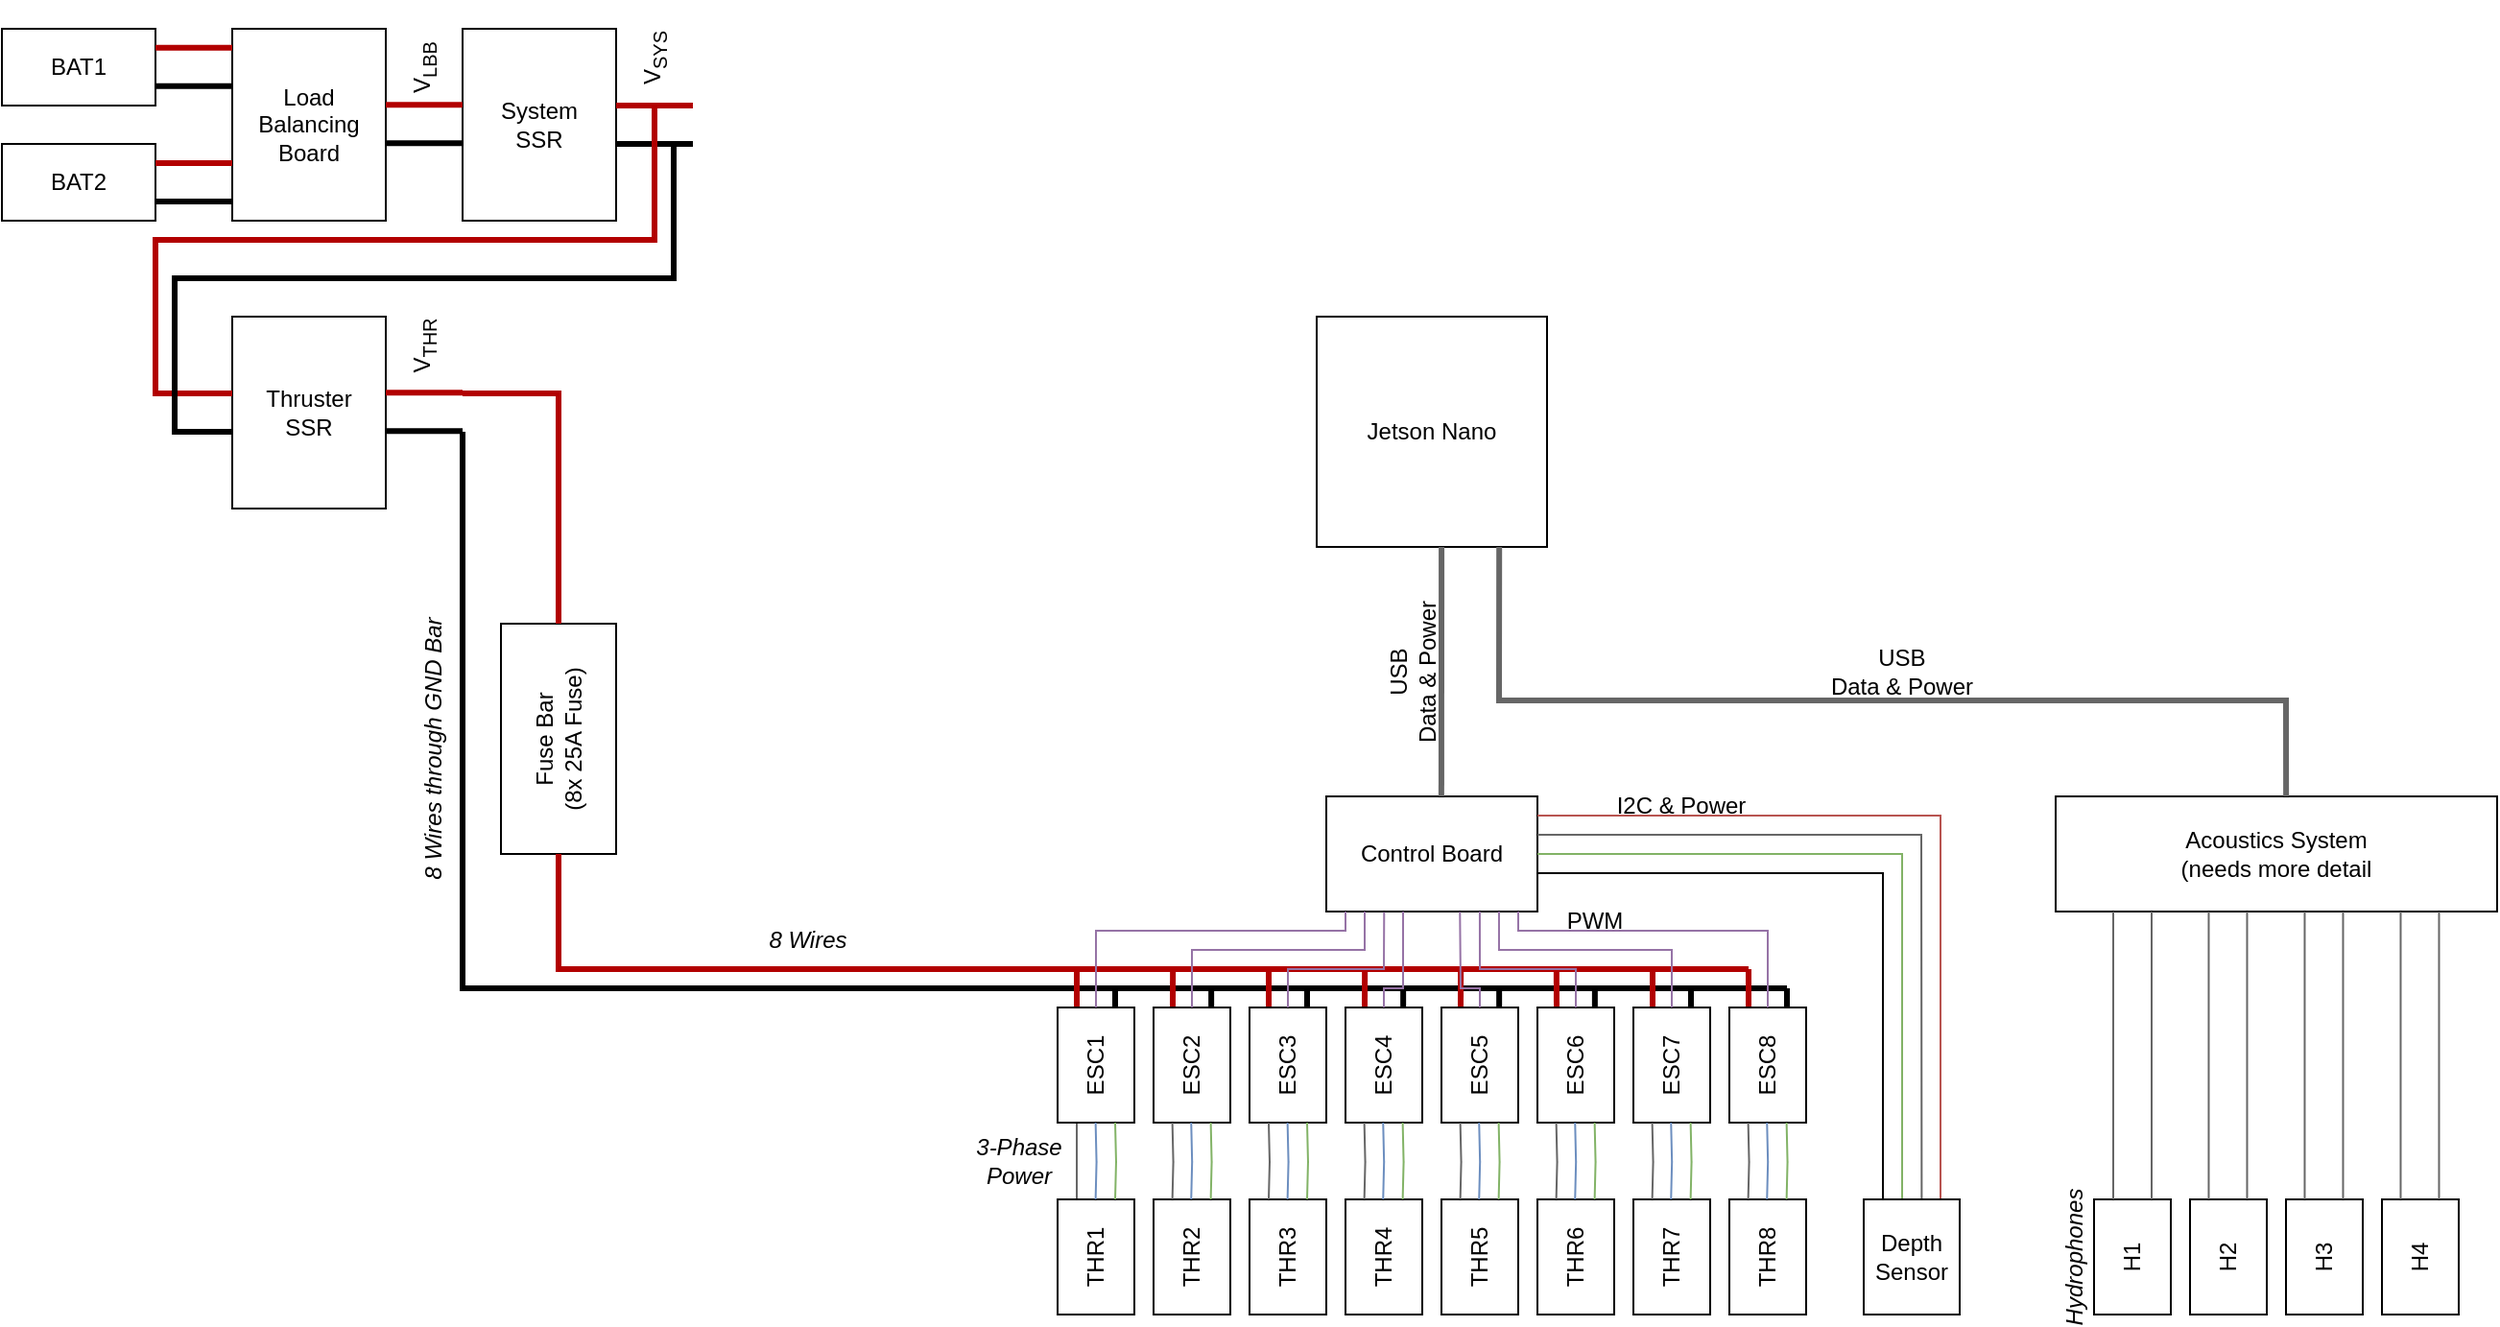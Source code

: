 <mxfile version="20.8.16" type="device"><diagram name="Page-1" id="wSYzsVdaOoFKuyUh3hAZ"><mxGraphModel dx="2085" dy="747" grid="1" gridSize="10" guides="1" tooltips="1" connect="0" arrows="0" fold="1" page="1" pageScale="1" pageWidth="850" pageHeight="1100" math="0" shadow="0"><root><mxCell id="0"/><mxCell id="1" parent="0"/><mxCell id="I6thCx973Pig9HE9OOFz-149" value="System&lt;br&gt;SSR" style="whiteSpace=wrap;html=1;strokeColor=default;strokeWidth=1;" vertex="1" parent="1"><mxGeometry x="90" y="410" width="80" height="100" as="geometry"/></mxCell><mxCell id="I6thCx973Pig9HE9OOFz-87" value="" style="group" vertex="1" connectable="0" parent="1"><mxGeometry x="390" y="910" width="390" height="10" as="geometry"/></mxCell><mxCell id="I6thCx973Pig9HE9OOFz-75" value="" style="endArrow=none;html=1;rounded=0;strokeWidth=3;" edge="1" parent="I6thCx973Pig9HE9OOFz-87"><mxGeometry width="50" height="50" relative="1" as="geometry"><mxPoint as="sourcePoint"/><mxPoint x="390" as="targetPoint"/></mxGeometry></mxCell><mxCell id="I6thCx973Pig9HE9OOFz-76" value="" style="endArrow=none;html=1;rounded=0;exitX=0.75;exitY=0;exitDx=0;exitDy=0;strokeWidth=3;" edge="1" parent="I6thCx973Pig9HE9OOFz-87" source="I6thCx973Pig9HE9OOFz-19"><mxGeometry width="50" height="50" relative="1" as="geometry"><mxPoint x="340" y="50" as="sourcePoint"/><mxPoint x="390" as="targetPoint"/></mxGeometry></mxCell><mxCell id="I6thCx973Pig9HE9OOFz-78" value="" style="endArrow=none;html=1;rounded=0;exitX=0.75;exitY=0;exitDx=0;exitDy=0;strokeWidth=3;" edge="1" parent="I6thCx973Pig9HE9OOFz-87"><mxGeometry width="50" height="50" relative="1" as="geometry"><mxPoint x="340" y="10" as="sourcePoint"/><mxPoint x="340" as="targetPoint"/></mxGeometry></mxCell><mxCell id="I6thCx973Pig9HE9OOFz-79" value="" style="endArrow=none;html=1;rounded=0;exitX=0.75;exitY=0;exitDx=0;exitDy=0;strokeWidth=3;" edge="1" parent="I6thCx973Pig9HE9OOFz-87"><mxGeometry width="50" height="50" relative="1" as="geometry"><mxPoint x="289.93" y="10" as="sourcePoint"/><mxPoint x="289.93" as="targetPoint"/></mxGeometry></mxCell><mxCell id="I6thCx973Pig9HE9OOFz-80" value="" style="endArrow=none;html=1;rounded=0;exitX=0.75;exitY=0;exitDx=0;exitDy=0;strokeWidth=3;" edge="1" parent="I6thCx973Pig9HE9OOFz-87"><mxGeometry width="50" height="50" relative="1" as="geometry"><mxPoint x="240.07" y="10" as="sourcePoint"/><mxPoint x="240.07" as="targetPoint"/></mxGeometry></mxCell><mxCell id="I6thCx973Pig9HE9OOFz-81" value="" style="endArrow=none;html=1;rounded=0;exitX=0.75;exitY=0;exitDx=0;exitDy=0;strokeWidth=3;" edge="1" parent="I6thCx973Pig9HE9OOFz-87"><mxGeometry width="50" height="50" relative="1" as="geometry"><mxPoint x="190.07" y="10" as="sourcePoint"/><mxPoint x="190.07" as="targetPoint"/></mxGeometry></mxCell><mxCell id="I6thCx973Pig9HE9OOFz-82" value="" style="endArrow=none;html=1;rounded=0;exitX=0.75;exitY=0;exitDx=0;exitDy=0;strokeWidth=3;" edge="1" parent="I6thCx973Pig9HE9OOFz-87"><mxGeometry width="50" height="50" relative="1" as="geometry"><mxPoint x="140" y="10" as="sourcePoint"/><mxPoint x="140" as="targetPoint"/></mxGeometry></mxCell><mxCell id="I6thCx973Pig9HE9OOFz-83" value="" style="endArrow=none;html=1;rounded=0;exitX=0.75;exitY=0;exitDx=0;exitDy=0;strokeWidth=3;" edge="1" parent="I6thCx973Pig9HE9OOFz-87"><mxGeometry width="50" height="50" relative="1" as="geometry"><mxPoint x="90.07" y="10" as="sourcePoint"/><mxPoint x="90.07" as="targetPoint"/></mxGeometry></mxCell><mxCell id="I6thCx973Pig9HE9OOFz-84" value="" style="endArrow=none;html=1;rounded=0;exitX=0.75;exitY=0;exitDx=0;exitDy=0;strokeWidth=3;" edge="1" parent="I6thCx973Pig9HE9OOFz-87"><mxGeometry width="50" height="50" relative="1" as="geometry"><mxPoint x="40.0" y="10" as="sourcePoint"/><mxPoint x="40.0" as="targetPoint"/></mxGeometry></mxCell><mxCell id="I6thCx973Pig9HE9OOFz-115" value="" style="group" vertex="1" connectable="0" parent="1"><mxGeometry x="390" y="900" width="370" height="20" as="geometry"/></mxCell><mxCell id="I6thCx973Pig9HE9OOFz-99" value="" style="endArrow=none;html=1;rounded=0;strokeWidth=3;fillColor=#e51400;strokeColor=#B20000;" edge="1" parent="I6thCx973Pig9HE9OOFz-115"><mxGeometry width="50" height="50" relative="1" as="geometry"><mxPoint as="sourcePoint"/><mxPoint x="370" as="targetPoint"/></mxGeometry></mxCell><mxCell id="I6thCx973Pig9HE9OOFz-101" value="" style="endArrow=none;html=1;rounded=0;strokeWidth=3;fillColor=#e51400;strokeColor=#B20000;" edge="1" parent="I6thCx973Pig9HE9OOFz-115"><mxGeometry width="50" height="50" relative="1" as="geometry"><mxPoint x="320" y="20" as="sourcePoint"/><mxPoint x="320" as="targetPoint"/></mxGeometry></mxCell><mxCell id="I6thCx973Pig9HE9OOFz-102" value="" style="endArrow=none;html=1;rounded=0;strokeWidth=3;fillColor=#e51400;strokeColor=#B20000;" edge="1" parent="I6thCx973Pig9HE9OOFz-115"><mxGeometry width="50" height="50" relative="1" as="geometry"><mxPoint x="270" y="20" as="sourcePoint"/><mxPoint x="269.93" as="targetPoint"/></mxGeometry></mxCell><mxCell id="I6thCx973Pig9HE9OOFz-104" value="" style="endArrow=none;html=1;rounded=0;strokeWidth=3;fillColor=#e51400;strokeColor=#B20000;" edge="1" parent="I6thCx973Pig9HE9OOFz-115"><mxGeometry width="50" height="50" relative="1" as="geometry"><mxPoint x="170" y="20" as="sourcePoint"/><mxPoint x="170.07" as="targetPoint"/></mxGeometry></mxCell><mxCell id="I6thCx973Pig9HE9OOFz-105" value="" style="endArrow=none;html=1;rounded=0;strokeWidth=3;fillColor=#e51400;strokeColor=#B20000;" edge="1" parent="I6thCx973Pig9HE9OOFz-115"><mxGeometry width="50" height="50" relative="1" as="geometry"><mxPoint x="120" y="20" as="sourcePoint"/><mxPoint x="120" as="targetPoint"/></mxGeometry></mxCell><mxCell id="I6thCx973Pig9HE9OOFz-106" value="" style="endArrow=none;html=1;rounded=0;strokeWidth=3;fillColor=#e51400;strokeColor=#B20000;" edge="1" parent="I6thCx973Pig9HE9OOFz-115"><mxGeometry width="50" height="50" relative="1" as="geometry"><mxPoint x="70" y="20" as="sourcePoint"/><mxPoint x="70.07" as="targetPoint"/></mxGeometry></mxCell><mxCell id="I6thCx973Pig9HE9OOFz-107" value="" style="endArrow=none;html=1;rounded=0;strokeWidth=3;fillColor=#e51400;strokeColor=#B20000;" edge="1" parent="I6thCx973Pig9HE9OOFz-115"><mxGeometry width="50" height="50" relative="1" as="geometry"><mxPoint x="20" y="20" as="sourcePoint"/><mxPoint x="20.0" as="targetPoint"/></mxGeometry></mxCell><mxCell id="I6thCx973Pig9HE9OOFz-113" value="" style="endArrow=none;html=1;rounded=0;strokeWidth=3;exitX=0.25;exitY=0;exitDx=0;exitDy=0;fillColor=#e51400;strokeColor=#B20000;" edge="1" parent="I6thCx973Pig9HE9OOFz-115" source="I6thCx973Pig9HE9OOFz-19"><mxGeometry width="50" height="50" relative="1" as="geometry"><mxPoint x="270" y="50" as="sourcePoint"/><mxPoint x="370" as="targetPoint"/></mxGeometry></mxCell><mxCell id="I6thCx973Pig9HE9OOFz-114" value="" style="endArrow=none;html=1;rounded=0;strokeWidth=3;fillColor=#e51400;strokeColor=#B20000;" edge="1" parent="I6thCx973Pig9HE9OOFz-115"><mxGeometry width="50" height="50" relative="1" as="geometry"><mxPoint x="220" y="20" as="sourcePoint"/><mxPoint x="220.07" as="targetPoint"/></mxGeometry></mxCell><mxCell id="I6thCx973Pig9HE9OOFz-1" value="Jetson Nano" style="rounded=0;whiteSpace=wrap;html=1;" vertex="1" parent="1"><mxGeometry x="535" y="560" width="120" height="120" as="geometry"/></mxCell><mxCell id="I6thCx973Pig9HE9OOFz-3" value="Control Board" style="rounded=0;whiteSpace=wrap;html=1;" vertex="1" parent="1"><mxGeometry x="540" y="810" width="110" height="60" as="geometry"/></mxCell><mxCell id="I6thCx973Pig9HE9OOFz-29" style="edgeStyle=orthogonalEdgeStyle;rounded=0;orthogonalLoop=1;jettySize=auto;html=1;exitX=0.25;exitY=1;exitDx=0;exitDy=0;entryX=0.25;entryY=0;entryDx=0;entryDy=0;endArrow=none;endFill=0;fillColor=#f5f5f5;strokeColor=#666666;" edge="1" parent="1" source="I6thCx973Pig9HE9OOFz-4" target="I6thCx973Pig9HE9OOFz-20"><mxGeometry relative="1" as="geometry"/></mxCell><mxCell id="I6thCx973Pig9HE9OOFz-4" value="ESC1" style="rounded=0;whiteSpace=wrap;html=1;horizontal=0;" vertex="1" parent="1"><mxGeometry x="400" y="920" width="40" height="60" as="geometry"/></mxCell><mxCell id="I6thCx973Pig9HE9OOFz-13" value="ESC2" style="rounded=0;whiteSpace=wrap;html=1;horizontal=0;" vertex="1" parent="1"><mxGeometry x="450" y="920" width="40" height="60" as="geometry"/></mxCell><mxCell id="I6thCx973Pig9HE9OOFz-14" value="ESC3" style="rounded=0;whiteSpace=wrap;html=1;horizontal=0;" vertex="1" parent="1"><mxGeometry x="500" y="920" width="40" height="60" as="geometry"/></mxCell><mxCell id="I6thCx973Pig9HE9OOFz-15" value="ESC4" style="rounded=0;whiteSpace=wrap;html=1;horizontal=0;" vertex="1" parent="1"><mxGeometry x="550" y="920" width="40" height="60" as="geometry"/></mxCell><mxCell id="I6thCx973Pig9HE9OOFz-16" value="ESC5" style="rounded=0;whiteSpace=wrap;html=1;horizontal=0;" vertex="1" parent="1"><mxGeometry x="600" y="920" width="40" height="60" as="geometry"/></mxCell><mxCell id="I6thCx973Pig9HE9OOFz-17" value="ESC6" style="rounded=0;whiteSpace=wrap;html=1;horizontal=0;" vertex="1" parent="1"><mxGeometry x="650" y="920" width="40" height="60" as="geometry"/></mxCell><mxCell id="I6thCx973Pig9HE9OOFz-18" value="ESC7" style="rounded=0;whiteSpace=wrap;html=1;horizontal=0;" vertex="1" parent="1"><mxGeometry x="700" y="920" width="40" height="60" as="geometry"/></mxCell><mxCell id="I6thCx973Pig9HE9OOFz-19" value="ESC8" style="rounded=0;whiteSpace=wrap;html=1;horizontal=0;" vertex="1" parent="1"><mxGeometry x="750" y="920" width="40" height="60" as="geometry"/></mxCell><mxCell id="I6thCx973Pig9HE9OOFz-20" value="THR1" style="rounded=0;whiteSpace=wrap;html=1;horizontal=0;" vertex="1" parent="1"><mxGeometry x="400" y="1020" width="40" height="60" as="geometry"/></mxCell><mxCell id="I6thCx973Pig9HE9OOFz-21" value="THR2" style="rounded=0;whiteSpace=wrap;html=1;horizontal=0;" vertex="1" parent="1"><mxGeometry x="450" y="1020" width="40" height="60" as="geometry"/></mxCell><mxCell id="I6thCx973Pig9HE9OOFz-22" value="THR3" style="rounded=0;whiteSpace=wrap;html=1;horizontal=0;" vertex="1" parent="1"><mxGeometry x="500" y="1020" width="40" height="60" as="geometry"/></mxCell><mxCell id="I6thCx973Pig9HE9OOFz-23" value="THR4" style="rounded=0;whiteSpace=wrap;html=1;horizontal=0;" vertex="1" parent="1"><mxGeometry x="550" y="1020" width="40" height="60" as="geometry"/></mxCell><mxCell id="I6thCx973Pig9HE9OOFz-24" value="THR5" style="rounded=0;whiteSpace=wrap;html=1;horizontal=0;" vertex="1" parent="1"><mxGeometry x="600" y="1020" width="40" height="60" as="geometry"/></mxCell><mxCell id="I6thCx973Pig9HE9OOFz-25" value="THR6" style="rounded=0;whiteSpace=wrap;html=1;horizontal=0;" vertex="1" parent="1"><mxGeometry x="650" y="1020" width="40" height="60" as="geometry"/></mxCell><mxCell id="I6thCx973Pig9HE9OOFz-26" value="THR7" style="rounded=0;whiteSpace=wrap;html=1;horizontal=0;" vertex="1" parent="1"><mxGeometry x="700" y="1020" width="40" height="60" as="geometry"/></mxCell><mxCell id="I6thCx973Pig9HE9OOFz-27" value="THR8" style="rounded=0;whiteSpace=wrap;html=1;horizontal=0;" vertex="1" parent="1"><mxGeometry x="750" y="1020" width="40" height="60" as="geometry"/></mxCell><mxCell id="I6thCx973Pig9HE9OOFz-30" style="edgeStyle=orthogonalEdgeStyle;rounded=0;orthogonalLoop=1;jettySize=auto;html=1;exitX=0.25;exitY=1;exitDx=0;exitDy=0;entryX=0.25;entryY=0;entryDx=0;entryDy=0;endArrow=none;endFill=0;fillColor=#dae8fc;strokeColor=#6c8ebf;" edge="1" parent="1"><mxGeometry relative="1" as="geometry"><mxPoint x="419.81" y="980" as="sourcePoint"/><mxPoint x="419.81" y="1020" as="targetPoint"/></mxGeometry></mxCell><mxCell id="I6thCx973Pig9HE9OOFz-31" style="edgeStyle=orthogonalEdgeStyle;rounded=0;orthogonalLoop=1;jettySize=auto;html=1;exitX=0.25;exitY=1;exitDx=0;exitDy=0;entryX=0.25;entryY=0;entryDx=0;entryDy=0;endArrow=none;endFill=0;fillColor=#d5e8d4;strokeColor=#82b366;" edge="1" parent="1"><mxGeometry relative="1" as="geometry"><mxPoint x="430" y="980" as="sourcePoint"/><mxPoint x="430" y="1020" as="targetPoint"/></mxGeometry></mxCell><mxCell id="I6thCx973Pig9HE9OOFz-32" style="edgeStyle=orthogonalEdgeStyle;rounded=0;orthogonalLoop=1;jettySize=auto;html=1;exitX=0.25;exitY=1;exitDx=0;exitDy=0;entryX=0.25;entryY=0;entryDx=0;entryDy=0;endArrow=none;endFill=0;fillColor=#f5f5f5;strokeColor=#666666;" edge="1" parent="1"><mxGeometry relative="1" as="geometry"><mxPoint x="459.81" y="980" as="sourcePoint"/><mxPoint x="459.81" y="1020" as="targetPoint"/></mxGeometry></mxCell><mxCell id="I6thCx973Pig9HE9OOFz-33" style="edgeStyle=orthogonalEdgeStyle;rounded=0;orthogonalLoop=1;jettySize=auto;html=1;exitX=0.25;exitY=1;exitDx=0;exitDy=0;entryX=0.25;entryY=0;entryDx=0;entryDy=0;endArrow=none;endFill=0;fillColor=#dae8fc;strokeColor=#6c8ebf;" edge="1" parent="1"><mxGeometry relative="1" as="geometry"><mxPoint x="469.62" y="980" as="sourcePoint"/><mxPoint x="469.62" y="1020" as="targetPoint"/></mxGeometry></mxCell><mxCell id="I6thCx973Pig9HE9OOFz-34" style="edgeStyle=orthogonalEdgeStyle;rounded=0;orthogonalLoop=1;jettySize=auto;html=1;exitX=0.25;exitY=1;exitDx=0;exitDy=0;entryX=0.25;entryY=0;entryDx=0;entryDy=0;endArrow=none;endFill=0;fillColor=#d5e8d4;strokeColor=#82b366;" edge="1" parent="1"><mxGeometry relative="1" as="geometry"><mxPoint x="479.81" y="980" as="sourcePoint"/><mxPoint x="479.81" y="1020" as="targetPoint"/></mxGeometry></mxCell><mxCell id="I6thCx973Pig9HE9OOFz-35" style="edgeStyle=orthogonalEdgeStyle;rounded=0;orthogonalLoop=1;jettySize=auto;html=1;exitX=0.25;exitY=1;exitDx=0;exitDy=0;entryX=0.25;entryY=0;entryDx=0;entryDy=0;endArrow=none;endFill=0;fillColor=#f5f5f5;strokeColor=#666666;" edge="1" parent="1"><mxGeometry relative="1" as="geometry"><mxPoint x="510" y="980" as="sourcePoint"/><mxPoint x="510" y="1020" as="targetPoint"/></mxGeometry></mxCell><mxCell id="I6thCx973Pig9HE9OOFz-36" style="edgeStyle=orthogonalEdgeStyle;rounded=0;orthogonalLoop=1;jettySize=auto;html=1;exitX=0.25;exitY=1;exitDx=0;exitDy=0;entryX=0.25;entryY=0;entryDx=0;entryDy=0;endArrow=none;endFill=0;fillColor=#dae8fc;strokeColor=#6c8ebf;" edge="1" parent="1"><mxGeometry relative="1" as="geometry"><mxPoint x="519.81" y="980" as="sourcePoint"/><mxPoint x="519.81" y="1020" as="targetPoint"/></mxGeometry></mxCell><mxCell id="I6thCx973Pig9HE9OOFz-37" style="edgeStyle=orthogonalEdgeStyle;rounded=0;orthogonalLoop=1;jettySize=auto;html=1;exitX=0.25;exitY=1;exitDx=0;exitDy=0;entryX=0.25;entryY=0;entryDx=0;entryDy=0;endArrow=none;endFill=0;fillColor=#d5e8d4;strokeColor=#82b366;" edge="1" parent="1"><mxGeometry relative="1" as="geometry"><mxPoint x="530" y="980" as="sourcePoint"/><mxPoint x="530" y="1020" as="targetPoint"/></mxGeometry></mxCell><mxCell id="I6thCx973Pig9HE9OOFz-38" style="edgeStyle=orthogonalEdgeStyle;rounded=0;orthogonalLoop=1;jettySize=auto;html=1;exitX=0.25;exitY=1;exitDx=0;exitDy=0;entryX=0.25;entryY=0;entryDx=0;entryDy=0;endArrow=none;endFill=0;fillColor=#f5f5f5;strokeColor=#666666;" edge="1" parent="1"><mxGeometry relative="1" as="geometry"><mxPoint x="559.81" y="980" as="sourcePoint"/><mxPoint x="559.81" y="1020" as="targetPoint"/></mxGeometry></mxCell><mxCell id="I6thCx973Pig9HE9OOFz-39" style="edgeStyle=orthogonalEdgeStyle;rounded=0;orthogonalLoop=1;jettySize=auto;html=1;exitX=0.25;exitY=1;exitDx=0;exitDy=0;entryX=0.25;entryY=0;entryDx=0;entryDy=0;endArrow=none;endFill=0;fillColor=#dae8fc;strokeColor=#6c8ebf;" edge="1" parent="1"><mxGeometry relative="1" as="geometry"><mxPoint x="569.62" y="980" as="sourcePoint"/><mxPoint x="569.62" y="1020" as="targetPoint"/></mxGeometry></mxCell><mxCell id="I6thCx973Pig9HE9OOFz-40" style="edgeStyle=orthogonalEdgeStyle;rounded=0;orthogonalLoop=1;jettySize=auto;html=1;exitX=0.25;exitY=1;exitDx=0;exitDy=0;entryX=0.25;entryY=0;entryDx=0;entryDy=0;endArrow=none;endFill=0;fillColor=#d5e8d4;strokeColor=#82b366;" edge="1" parent="1"><mxGeometry relative="1" as="geometry"><mxPoint x="579.81" y="980" as="sourcePoint"/><mxPoint x="579.81" y="1020" as="targetPoint"/></mxGeometry></mxCell><mxCell id="I6thCx973Pig9HE9OOFz-41" style="edgeStyle=orthogonalEdgeStyle;rounded=0;orthogonalLoop=1;jettySize=auto;html=1;exitX=0.25;exitY=1;exitDx=0;exitDy=0;entryX=0.25;entryY=0;entryDx=0;entryDy=0;endArrow=none;endFill=0;fillColor=#f5f5f5;strokeColor=#666666;" edge="1" parent="1"><mxGeometry relative="1" as="geometry"><mxPoint x="609.81" y="980" as="sourcePoint"/><mxPoint x="609.81" y="1020" as="targetPoint"/></mxGeometry></mxCell><mxCell id="I6thCx973Pig9HE9OOFz-42" style="edgeStyle=orthogonalEdgeStyle;rounded=0;orthogonalLoop=1;jettySize=auto;html=1;exitX=0.25;exitY=1;exitDx=0;exitDy=0;entryX=0.25;entryY=0;entryDx=0;entryDy=0;endArrow=none;endFill=0;fillColor=#dae8fc;strokeColor=#6c8ebf;" edge="1" parent="1"><mxGeometry relative="1" as="geometry"><mxPoint x="619.62" y="980" as="sourcePoint"/><mxPoint x="619.62" y="1020" as="targetPoint"/></mxGeometry></mxCell><mxCell id="I6thCx973Pig9HE9OOFz-43" style="edgeStyle=orthogonalEdgeStyle;rounded=0;orthogonalLoop=1;jettySize=auto;html=1;exitX=0.25;exitY=1;exitDx=0;exitDy=0;entryX=0.25;entryY=0;entryDx=0;entryDy=0;endArrow=none;endFill=0;fillColor=#d5e8d4;strokeColor=#82b366;" edge="1" parent="1"><mxGeometry relative="1" as="geometry"><mxPoint x="629.81" y="980" as="sourcePoint"/><mxPoint x="629.81" y="1020" as="targetPoint"/></mxGeometry></mxCell><mxCell id="I6thCx973Pig9HE9OOFz-44" style="edgeStyle=orthogonalEdgeStyle;rounded=0;orthogonalLoop=1;jettySize=auto;html=1;exitX=0.25;exitY=1;exitDx=0;exitDy=0;entryX=0.25;entryY=0;entryDx=0;entryDy=0;endArrow=none;endFill=0;fillColor=#f5f5f5;strokeColor=#666666;" edge="1" parent="1"><mxGeometry relative="1" as="geometry"><mxPoint x="659.81" y="980" as="sourcePoint"/><mxPoint x="659.81" y="1020" as="targetPoint"/></mxGeometry></mxCell><mxCell id="I6thCx973Pig9HE9OOFz-45" style="edgeStyle=orthogonalEdgeStyle;rounded=0;orthogonalLoop=1;jettySize=auto;html=1;exitX=0.25;exitY=1;exitDx=0;exitDy=0;entryX=0.25;entryY=0;entryDx=0;entryDy=0;endArrow=none;endFill=0;fillColor=#dae8fc;strokeColor=#6c8ebf;" edge="1" parent="1"><mxGeometry relative="1" as="geometry"><mxPoint x="669.62" y="980" as="sourcePoint"/><mxPoint x="669.62" y="1020" as="targetPoint"/></mxGeometry></mxCell><mxCell id="I6thCx973Pig9HE9OOFz-46" style="edgeStyle=orthogonalEdgeStyle;rounded=0;orthogonalLoop=1;jettySize=auto;html=1;exitX=0.25;exitY=1;exitDx=0;exitDy=0;entryX=0.25;entryY=0;entryDx=0;entryDy=0;endArrow=none;endFill=0;fillColor=#d5e8d4;strokeColor=#82b366;" edge="1" parent="1"><mxGeometry relative="1" as="geometry"><mxPoint x="679.81" y="980" as="sourcePoint"/><mxPoint x="679.81" y="1020" as="targetPoint"/></mxGeometry></mxCell><mxCell id="I6thCx973Pig9HE9OOFz-47" style="edgeStyle=orthogonalEdgeStyle;rounded=0;orthogonalLoop=1;jettySize=auto;html=1;exitX=0.25;exitY=1;exitDx=0;exitDy=0;entryX=0.25;entryY=0;entryDx=0;entryDy=0;endArrow=none;endFill=0;fillColor=#f5f5f5;strokeColor=#666666;" edge="1" parent="1"><mxGeometry relative="1" as="geometry"><mxPoint x="709.81" y="980" as="sourcePoint"/><mxPoint x="709.81" y="1020" as="targetPoint"/></mxGeometry></mxCell><mxCell id="I6thCx973Pig9HE9OOFz-48" style="edgeStyle=orthogonalEdgeStyle;rounded=0;orthogonalLoop=1;jettySize=auto;html=1;exitX=0.25;exitY=1;exitDx=0;exitDy=0;entryX=0.25;entryY=0;entryDx=0;entryDy=0;endArrow=none;endFill=0;fillColor=#dae8fc;strokeColor=#6c8ebf;" edge="1" parent="1"><mxGeometry relative="1" as="geometry"><mxPoint x="719.62" y="980" as="sourcePoint"/><mxPoint x="719.62" y="1020" as="targetPoint"/></mxGeometry></mxCell><mxCell id="I6thCx973Pig9HE9OOFz-49" style="edgeStyle=orthogonalEdgeStyle;rounded=0;orthogonalLoop=1;jettySize=auto;html=1;exitX=0.25;exitY=1;exitDx=0;exitDy=0;entryX=0.25;entryY=0;entryDx=0;entryDy=0;endArrow=none;endFill=0;fillColor=#d5e8d4;strokeColor=#82b366;" edge="1" parent="1"><mxGeometry relative="1" as="geometry"><mxPoint x="729.81" y="980" as="sourcePoint"/><mxPoint x="729.81" y="1020" as="targetPoint"/></mxGeometry></mxCell><mxCell id="I6thCx973Pig9HE9OOFz-50" style="edgeStyle=orthogonalEdgeStyle;rounded=0;orthogonalLoop=1;jettySize=auto;html=1;exitX=0.25;exitY=1;exitDx=0;exitDy=0;entryX=0.25;entryY=0;entryDx=0;entryDy=0;endArrow=none;endFill=0;fillColor=#f5f5f5;strokeColor=#666666;" edge="1" parent="1"><mxGeometry relative="1" as="geometry"><mxPoint x="759.81" y="980" as="sourcePoint"/><mxPoint x="759.81" y="1020" as="targetPoint"/></mxGeometry></mxCell><mxCell id="I6thCx973Pig9HE9OOFz-51" style="edgeStyle=orthogonalEdgeStyle;rounded=0;orthogonalLoop=1;jettySize=auto;html=1;exitX=0.25;exitY=1;exitDx=0;exitDy=0;entryX=0.25;entryY=0;entryDx=0;entryDy=0;endArrow=none;endFill=0;fillColor=#dae8fc;strokeColor=#6c8ebf;" edge="1" parent="1"><mxGeometry relative="1" as="geometry"><mxPoint x="769.62" y="980" as="sourcePoint"/><mxPoint x="769.62" y="1020" as="targetPoint"/></mxGeometry></mxCell><mxCell id="I6thCx973Pig9HE9OOFz-52" style="edgeStyle=orthogonalEdgeStyle;rounded=0;orthogonalLoop=1;jettySize=auto;html=1;exitX=0.25;exitY=1;exitDx=0;exitDy=0;entryX=0.25;entryY=0;entryDx=0;entryDy=0;endArrow=none;endFill=0;fillColor=#d5e8d4;strokeColor=#82b366;" edge="1" parent="1"><mxGeometry relative="1" as="geometry"><mxPoint x="779.81" y="980" as="sourcePoint"/><mxPoint x="779.81" y="1020" as="targetPoint"/></mxGeometry></mxCell><mxCell id="I6thCx973Pig9HE9OOFz-53" value="&lt;i&gt;3-Phase&lt;br&gt;Power&lt;/i&gt;" style="text;html=1;strokeColor=none;fillColor=none;align=center;verticalAlign=middle;whiteSpace=wrap;rounded=0;" vertex="1" parent="1"><mxGeometry x="350" y="980" width="60" height="40" as="geometry"/></mxCell><mxCell id="I6thCx973Pig9HE9OOFz-65" value="PWM" style="text;html=1;strokeColor=none;fillColor=none;align=center;verticalAlign=middle;whiteSpace=wrap;rounded=0;rotation=0;" vertex="1" parent="1"><mxGeometry x="650" y="860" width="60" height="30" as="geometry"/></mxCell><mxCell id="I6thCx973Pig9HE9OOFz-69" value="" style="endArrow=none;html=1;rounded=0;fillColor=#f8cecc;strokeColor=#b85450;entryX=0.8;entryY=0;entryDx=0;entryDy=0;entryPerimeter=0;" edge="1" parent="1" target="I6thCx973Pig9HE9OOFz-117"><mxGeometry width="50" height="50" relative="1" as="geometry"><mxPoint x="650" y="820" as="sourcePoint"/><mxPoint x="850" y="1010" as="targetPoint"/><Array as="points"><mxPoint x="860" y="820"/></Array></mxGeometry></mxCell><mxCell id="I6thCx973Pig9HE9OOFz-71" value="" style="endArrow=none;html=1;rounded=0;entryX=0.604;entryY=0.022;entryDx=0;entryDy=0;fillColor=#f5f5f5;strokeColor=#666666;entryPerimeter=0;" edge="1" parent="1" target="I6thCx973Pig9HE9OOFz-117"><mxGeometry width="50" height="50" relative="1" as="geometry"><mxPoint x="650" y="830" as="sourcePoint"/><mxPoint x="800.12" y="830.32" as="targetPoint"/><Array as="points"><mxPoint x="850" y="830"/></Array></mxGeometry></mxCell><mxCell id="I6thCx973Pig9HE9OOFz-72" value="" style="endArrow=none;html=1;rounded=0;entryX=0.4;entryY=0;entryDx=0;entryDy=0;entryPerimeter=0;fillColor=#d5e8d4;strokeColor=#82b366;" edge="1" parent="1" target="I6thCx973Pig9HE9OOFz-117"><mxGeometry width="50" height="50" relative="1" as="geometry"><mxPoint x="650" y="840" as="sourcePoint"/><mxPoint x="800.12" y="840.32" as="targetPoint"/><Array as="points"><mxPoint x="840" y="840"/></Array></mxGeometry></mxCell><mxCell id="I6thCx973Pig9HE9OOFz-73" value="" style="endArrow=none;html=1;rounded=0;entryX=0.2;entryY=0;entryDx=0;entryDy=0;entryPerimeter=0;" edge="1" parent="1" target="I6thCx973Pig9HE9OOFz-117"><mxGeometry width="50" height="50" relative="1" as="geometry"><mxPoint x="650" y="850" as="sourcePoint"/><mxPoint x="800.12" y="850.32" as="targetPoint"/><Array as="points"><mxPoint x="830" y="850"/></Array></mxGeometry></mxCell><mxCell id="I6thCx973Pig9HE9OOFz-74" value="I2C &amp;amp; Power" style="text;html=1;strokeColor=none;fillColor=none;align=center;verticalAlign=middle;whiteSpace=wrap;rounded=0;" vertex="1" parent="1"><mxGeometry x="680" y="800" width="90" height="30" as="geometry"/></mxCell><mxCell id="I6thCx973Pig9HE9OOFz-56" value="" style="endArrow=none;html=1;rounded=0;exitX=0.5;exitY=0;exitDx=0;exitDy=0;fillColor=#e1d5e7;strokeColor=#9673a6;" edge="1" parent="1" source="I6thCx973Pig9HE9OOFz-4"><mxGeometry width="50" height="50" relative="1" as="geometry"><mxPoint x="420" y="890" as="sourcePoint"/><mxPoint x="550" y="870" as="targetPoint"/><Array as="points"><mxPoint x="420" y="880"/><mxPoint x="520" y="880"/><mxPoint x="550" y="880"/></Array></mxGeometry></mxCell><mxCell id="I6thCx973Pig9HE9OOFz-57" value="" style="endArrow=none;html=1;rounded=0;exitX=0.5;exitY=0;exitDx=0;exitDy=0;fillColor=#e1d5e7;strokeColor=#9673a6;" edge="1" parent="1"><mxGeometry width="50" height="50" relative="1" as="geometry"><mxPoint x="470" y="920" as="sourcePoint"/><mxPoint x="560" y="870" as="targetPoint"/><Array as="points"><mxPoint x="470" y="890"/><mxPoint x="510" y="890"/><mxPoint x="560" y="890"/><mxPoint x="560" y="880"/></Array></mxGeometry></mxCell><mxCell id="I6thCx973Pig9HE9OOFz-58" value="" style="endArrow=none;html=1;rounded=0;entryX=0.274;entryY=1.004;entryDx=0;entryDy=0;exitX=0.5;exitY=0;exitDx=0;exitDy=0;fillColor=#e1d5e7;strokeColor=#9673a6;entryPerimeter=0;" edge="1" parent="1" source="I6thCx973Pig9HE9OOFz-14" target="I6thCx973Pig9HE9OOFz-3"><mxGeometry width="50" height="50" relative="1" as="geometry"><mxPoint x="570" y="890" as="sourcePoint"/><mxPoint x="580" y="860" as="targetPoint"/><Array as="points"><mxPoint x="520" y="900"/><mxPoint x="570" y="900"/></Array></mxGeometry></mxCell><mxCell id="I6thCx973Pig9HE9OOFz-59" value="" style="endArrow=none;html=1;rounded=0;exitX=0.5;exitY=0;exitDx=0;exitDy=0;fillColor=#e1d5e7;strokeColor=#9673a6;" edge="1" parent="1" source="I6thCx973Pig9HE9OOFz-15"><mxGeometry width="50" height="50" relative="1" as="geometry"><mxPoint x="530" y="910" as="sourcePoint"/><mxPoint x="580" y="870" as="targetPoint"/><Array as="points"><mxPoint x="570" y="910"/><mxPoint x="580" y="910"/></Array></mxGeometry></mxCell><mxCell id="I6thCx973Pig9HE9OOFz-61" value="" style="endArrow=none;html=1;rounded=0;exitX=0.5;exitY=0;exitDx=0;exitDy=0;entryX=0.633;entryY=1.002;entryDx=0;entryDy=0;entryPerimeter=0;fillColor=#e1d5e7;strokeColor=#9673a6;" edge="1" parent="1" source="I6thCx973Pig9HE9OOFz-16" target="I6thCx973Pig9HE9OOFz-3"><mxGeometry width="50" height="50" relative="1" as="geometry"><mxPoint x="610" y="930" as="sourcePoint"/><mxPoint x="610" y="880" as="targetPoint"/><Array as="points"><mxPoint x="620" y="910"/><mxPoint x="610" y="910"/></Array></mxGeometry></mxCell><mxCell id="I6thCx973Pig9HE9OOFz-62" value="" style="endArrow=none;html=1;rounded=0;entryX=0.727;entryY=1;entryDx=0;entryDy=0;entryPerimeter=0;exitX=0.5;exitY=0;exitDx=0;exitDy=0;fillColor=#e1d5e7;strokeColor=#9673a6;" edge="1" parent="1" source="I6thCx973Pig9HE9OOFz-17" target="I6thCx973Pig9HE9OOFz-3"><mxGeometry width="50" height="50" relative="1" as="geometry"><mxPoint x="610" y="930" as="sourcePoint"/><mxPoint x="660" y="880" as="targetPoint"/><Array as="points"><mxPoint x="670" y="900"/><mxPoint x="620" y="900"/></Array></mxGeometry></mxCell><mxCell id="I6thCx973Pig9HE9OOFz-63" value="" style="endArrow=none;html=1;rounded=0;entryX=0.818;entryY=1;entryDx=0;entryDy=0;entryPerimeter=0;exitX=0.5;exitY=0;exitDx=0;exitDy=0;fillColor=#e1d5e7;strokeColor=#9673a6;" edge="1" parent="1" source="I6thCx973Pig9HE9OOFz-18" target="I6thCx973Pig9HE9OOFz-3"><mxGeometry width="50" height="50" relative="1" as="geometry"><mxPoint x="610" y="930" as="sourcePoint"/><mxPoint x="660" y="880" as="targetPoint"/><Array as="points"><mxPoint x="720" y="890"/><mxPoint x="630" y="890"/></Array></mxGeometry></mxCell><mxCell id="I6thCx973Pig9HE9OOFz-64" value="" style="endArrow=none;html=1;rounded=0;entryX=0.909;entryY=1;entryDx=0;entryDy=0;entryPerimeter=0;exitX=0.5;exitY=0;exitDx=0;exitDy=0;fillColor=#e1d5e7;strokeColor=#9673a6;" edge="1" parent="1" source="I6thCx973Pig9HE9OOFz-19" target="I6thCx973Pig9HE9OOFz-3"><mxGeometry width="50" height="50" relative="1" as="geometry"><mxPoint x="730" y="910" as="sourcePoint"/><mxPoint x="660" y="880" as="targetPoint"/><Array as="points"><mxPoint x="770" y="880"/><mxPoint x="640" y="880"/></Array></mxGeometry></mxCell><mxCell id="I6thCx973Pig9HE9OOFz-117" value="Depth&lt;br&gt;Sensor" style="rounded=0;whiteSpace=wrap;html=1;" vertex="1" parent="1"><mxGeometry x="820" y="1020" width="50" height="60" as="geometry"/></mxCell><mxCell id="I6thCx973Pig9HE9OOFz-119" value="" style="endArrow=none;html=1;rounded=0;strokeWidth=3;fillColor=#f5f5f5;strokeColor=#666666;exitX=0.545;exitY=0;exitDx=0;exitDy=0;exitPerimeter=0;entryX=0.542;entryY=1;entryDx=0;entryDy=0;entryPerimeter=0;" edge="1" parent="1" source="I6thCx973Pig9HE9OOFz-3" target="I6thCx973Pig9HE9OOFz-1"><mxGeometry width="50" height="50" relative="1" as="geometry"><mxPoint x="480" y="830" as="sourcePoint"/><mxPoint x="600" y="690" as="targetPoint"/></mxGeometry></mxCell><mxCell id="I6thCx973Pig9HE9OOFz-120" value="USB&lt;br&gt;Data &amp;amp; Power" style="text;html=1;strokeColor=none;fillColor=none;align=center;verticalAlign=middle;whiteSpace=wrap;rounded=0;rotation=270;" vertex="1" parent="1"><mxGeometry x="545" y="730" width="80" height="30" as="geometry"/></mxCell><mxCell id="I6thCx973Pig9HE9OOFz-122" value="Acoustics System&lt;br&gt;(needs more detail" style="whiteSpace=wrap;html=1;strokeColor=default;strokeWidth=1;" vertex="1" parent="1"><mxGeometry x="920" y="810" width="230" height="60" as="geometry"/></mxCell><mxCell id="I6thCx973Pig9HE9OOFz-123" value="H1" style="rounded=0;whiteSpace=wrap;html=1;horizontal=0;" vertex="1" parent="1"><mxGeometry x="940" y="1020" width="40" height="60" as="geometry"/></mxCell><mxCell id="I6thCx973Pig9HE9OOFz-124" value="H2" style="rounded=0;whiteSpace=wrap;html=1;horizontal=0;" vertex="1" parent="1"><mxGeometry x="990" y="1020" width="40" height="60" as="geometry"/></mxCell><mxCell id="I6thCx973Pig9HE9OOFz-125" value="H3" style="rounded=0;whiteSpace=wrap;html=1;horizontal=0;" vertex="1" parent="1"><mxGeometry x="1040" y="1020" width="40" height="60" as="geometry"/></mxCell><mxCell id="I6thCx973Pig9HE9OOFz-126" value="H4" style="rounded=0;whiteSpace=wrap;html=1;horizontal=0;" vertex="1" parent="1"><mxGeometry x="1090" y="1020" width="40" height="60" as="geometry"/></mxCell><mxCell id="I6thCx973Pig9HE9OOFz-127" value="&lt;i&gt;Hydrophones&lt;/i&gt;" style="text;html=1;strokeColor=none;fillColor=none;align=center;verticalAlign=middle;whiteSpace=wrap;rounded=0;rotation=-90;" vertex="1" parent="1"><mxGeometry x="900" y="1035" width="60" height="30" as="geometry"/></mxCell><mxCell id="I6thCx973Pig9HE9OOFz-128" value="" style="endArrow=none;html=1;rounded=0;strokeWidth=1;fillColor=#f5f5f5;strokeColor=#666666;" edge="1" parent="1"><mxGeometry width="50" height="50" relative="1" as="geometry"><mxPoint x="950" y="1020" as="sourcePoint"/><mxPoint x="950" y="870" as="targetPoint"/></mxGeometry></mxCell><mxCell id="I6thCx973Pig9HE9OOFz-129" value="" style="endArrow=none;html=1;rounded=0;strokeWidth=1;fillColor=#f5f5f5;strokeColor=#666666;" edge="1" parent="1"><mxGeometry width="50" height="50" relative="1" as="geometry"><mxPoint x="970" y="1020" as="sourcePoint"/><mxPoint x="970" y="870" as="targetPoint"/></mxGeometry></mxCell><mxCell id="I6thCx973Pig9HE9OOFz-130" value="" style="endArrow=none;html=1;rounded=0;strokeWidth=1;fillColor=#f5f5f5;strokeColor=#666666;" edge="1" parent="1"><mxGeometry width="50" height="50" relative="1" as="geometry"><mxPoint x="999.74" y="1020" as="sourcePoint"/><mxPoint x="999.74" y="870" as="targetPoint"/></mxGeometry></mxCell><mxCell id="I6thCx973Pig9HE9OOFz-131" value="" style="endArrow=none;html=1;rounded=0;strokeWidth=1;fillColor=#f5f5f5;strokeColor=#666666;" edge="1" parent="1"><mxGeometry width="50" height="50" relative="1" as="geometry"><mxPoint x="1019.74" y="1020" as="sourcePoint"/><mxPoint x="1019.74" y="870" as="targetPoint"/></mxGeometry></mxCell><mxCell id="I6thCx973Pig9HE9OOFz-132" value="" style="endArrow=none;html=1;rounded=0;strokeWidth=1;fillColor=#f5f5f5;strokeColor=#666666;" edge="1" parent="1"><mxGeometry width="50" height="50" relative="1" as="geometry"><mxPoint x="1049.74" y="1020" as="sourcePoint"/><mxPoint x="1049.74" y="870" as="targetPoint"/></mxGeometry></mxCell><mxCell id="I6thCx973Pig9HE9OOFz-133" value="" style="endArrow=none;html=1;rounded=0;strokeWidth=1;fillColor=#f5f5f5;strokeColor=#666666;" edge="1" parent="1"><mxGeometry width="50" height="50" relative="1" as="geometry"><mxPoint x="1069.74" y="1020" as="sourcePoint"/><mxPoint x="1069.74" y="870" as="targetPoint"/></mxGeometry></mxCell><mxCell id="I6thCx973Pig9HE9OOFz-134" value="" style="endArrow=none;html=1;rounded=0;strokeWidth=1;fillColor=#f5f5f5;strokeColor=#666666;" edge="1" parent="1"><mxGeometry width="50" height="50" relative="1" as="geometry"><mxPoint x="1099.74" y="1020" as="sourcePoint"/><mxPoint x="1099.74" y="870" as="targetPoint"/></mxGeometry></mxCell><mxCell id="I6thCx973Pig9HE9OOFz-135" value="" style="endArrow=none;html=1;rounded=0;strokeWidth=1;fillColor=#f5f5f5;strokeColor=#666666;" edge="1" parent="1"><mxGeometry width="50" height="50" relative="1" as="geometry"><mxPoint x="1119.74" y="1020" as="sourcePoint"/><mxPoint x="1119.74" y="870" as="targetPoint"/></mxGeometry></mxCell><mxCell id="I6thCx973Pig9HE9OOFz-136" value="" style="endArrow=none;html=1;rounded=0;strokeWidth=3;fillColor=#f5f5f5;strokeColor=#666666;entryX=0.542;entryY=1;entryDx=0;entryDy=0;entryPerimeter=0;exitX=0.522;exitY=0;exitDx=0;exitDy=0;exitPerimeter=0;" edge="1" parent="1" source="I6thCx973Pig9HE9OOFz-122"><mxGeometry width="50" height="50" relative="1" as="geometry"><mxPoint x="1040" y="800" as="sourcePoint"/><mxPoint x="630.09" y="680" as="targetPoint"/><Array as="points"><mxPoint x="1040" y="760"/><mxPoint x="630" y="760"/></Array></mxGeometry></mxCell><mxCell id="I6thCx973Pig9HE9OOFz-137" value="USB&lt;br&gt;Data &amp;amp; Power" style="text;html=1;strokeColor=none;fillColor=none;align=center;verticalAlign=middle;whiteSpace=wrap;rounded=0;rotation=0;" vertex="1" parent="1"><mxGeometry x="800" y="730" width="80" height="30" as="geometry"/></mxCell><mxCell id="I6thCx973Pig9HE9OOFz-138" value="BAT1" style="whiteSpace=wrap;html=1;strokeColor=default;strokeWidth=1;" vertex="1" parent="1"><mxGeometry x="-150" y="410" width="80" height="40" as="geometry"/></mxCell><mxCell id="I6thCx973Pig9HE9OOFz-139" value="BAT2" style="whiteSpace=wrap;html=1;strokeColor=default;strokeWidth=1;" vertex="1" parent="1"><mxGeometry x="-150" y="470" width="80" height="40" as="geometry"/></mxCell><mxCell id="I6thCx973Pig9HE9OOFz-140" value="Load&lt;br&gt;Balancing&lt;br&gt;Board" style="whiteSpace=wrap;html=1;strokeColor=default;strokeWidth=1;" vertex="1" parent="1"><mxGeometry x="-30" y="410" width="80" height="100" as="geometry"/></mxCell><mxCell id="I6thCx973Pig9HE9OOFz-141" value="" style="endArrow=none;html=1;rounded=0;strokeWidth=3;" edge="1" parent="1"><mxGeometry width="50" height="50" relative="1" as="geometry"><mxPoint x="-70" y="500" as="sourcePoint"/><mxPoint x="-30" y="500" as="targetPoint"/></mxGeometry></mxCell><mxCell id="I6thCx973Pig9HE9OOFz-142" value="" style="endArrow=none;html=1;rounded=0;strokeWidth=3;fillColor=#e51400;strokeColor=#B20000;" edge="1" parent="1"><mxGeometry width="50" height="50" relative="1" as="geometry"><mxPoint x="-70" y="480" as="sourcePoint"/><mxPoint x="-30" y="480" as="targetPoint"/></mxGeometry></mxCell><mxCell id="I6thCx973Pig9HE9OOFz-143" value="" style="endArrow=none;html=1;rounded=0;strokeWidth=3;" edge="1" parent="1"><mxGeometry width="50" height="50" relative="1" as="geometry"><mxPoint x="-70" y="439.92" as="sourcePoint"/><mxPoint x="-30" y="439.92" as="targetPoint"/></mxGeometry></mxCell><mxCell id="I6thCx973Pig9HE9OOFz-144" value="" style="endArrow=none;html=1;rounded=0;strokeWidth=3;fillColor=#e51400;strokeColor=#B20000;" edge="1" parent="1"><mxGeometry width="50" height="50" relative="1" as="geometry"><mxPoint x="-70" y="419.92" as="sourcePoint"/><mxPoint x="-30" y="419.92" as="targetPoint"/></mxGeometry></mxCell><mxCell id="I6thCx973Pig9HE9OOFz-145" value="" style="endArrow=none;html=1;rounded=0;strokeWidth=3;" edge="1" parent="1"><mxGeometry width="50" height="50" relative="1" as="geometry"><mxPoint x="50" y="469.65" as="sourcePoint"/><mxPoint x="90" y="469.65" as="targetPoint"/></mxGeometry></mxCell><mxCell id="I6thCx973Pig9HE9OOFz-146" value="" style="endArrow=none;html=1;rounded=0;strokeWidth=3;fillColor=#e51400;strokeColor=#B20000;" edge="1" parent="1"><mxGeometry width="50" height="50" relative="1" as="geometry"><mxPoint x="50" y="449.65" as="sourcePoint"/><mxPoint x="90" y="449.65" as="targetPoint"/></mxGeometry></mxCell><mxCell id="I6thCx973Pig9HE9OOFz-151" value="" style="endArrow=none;html=1;rounded=0;strokeWidth=3;" edge="1" parent="1"><mxGeometry width="50" height="50" relative="1" as="geometry"><mxPoint x="170" y="470" as="sourcePoint"/><mxPoint x="210" y="470" as="targetPoint"/></mxGeometry></mxCell><mxCell id="I6thCx973Pig9HE9OOFz-152" value="" style="endArrow=none;html=1;rounded=0;strokeWidth=3;fillColor=#e51400;strokeColor=#B20000;" edge="1" parent="1"><mxGeometry width="50" height="50" relative="1" as="geometry"><mxPoint x="170" y="450" as="sourcePoint"/><mxPoint x="210" y="450" as="targetPoint"/></mxGeometry></mxCell><mxCell id="I6thCx973Pig9HE9OOFz-155" value="V&lt;sub&gt;LBB&lt;/sub&gt;" style="text;html=1;strokeColor=none;fillColor=none;align=center;verticalAlign=middle;whiteSpace=wrap;rounded=0;rotation=-90;" vertex="1" parent="1"><mxGeometry x="40" y="415" width="60" height="30" as="geometry"/></mxCell><mxCell id="I6thCx973Pig9HE9OOFz-156" value="V&lt;font style=&quot;font-size: 12px;&quot;&gt;&lt;sub&gt;SYS&lt;/sub&gt;&lt;/font&gt;" style="text;html=1;strokeColor=none;fillColor=none;align=center;verticalAlign=middle;whiteSpace=wrap;rounded=0;rotation=-90;" vertex="1" parent="1"><mxGeometry x="160" y="410" width="60" height="30" as="geometry"/></mxCell><mxCell id="I6thCx973Pig9HE9OOFz-158" value="Thruster&lt;br&gt;SSR" style="whiteSpace=wrap;html=1;strokeColor=default;strokeWidth=1;" vertex="1" parent="1"><mxGeometry x="-30" y="560" width="80" height="100" as="geometry"/></mxCell><mxCell id="I6thCx973Pig9HE9OOFz-159" value="" style="endArrow=none;html=1;rounded=0;strokeWidth=3;" edge="1" parent="1"><mxGeometry width="50" height="50" relative="1" as="geometry"><mxPoint x="50" y="619.62" as="sourcePoint"/><mxPoint x="90" y="619.62" as="targetPoint"/></mxGeometry></mxCell><mxCell id="I6thCx973Pig9HE9OOFz-160" value="" style="endArrow=none;html=1;rounded=0;strokeWidth=3;fillColor=#e51400;strokeColor=#B20000;" edge="1" parent="1"><mxGeometry width="50" height="50" relative="1" as="geometry"><mxPoint x="50" y="599.62" as="sourcePoint"/><mxPoint x="90" y="599.62" as="targetPoint"/></mxGeometry></mxCell><mxCell id="I6thCx973Pig9HE9OOFz-161" value="V&lt;sub style=&quot;&quot;&gt;&lt;font style=&quot;font-size: 10px;&quot;&gt;THR&lt;/font&gt;&lt;/sub&gt;" style="text;html=1;strokeColor=none;fillColor=none;align=center;verticalAlign=middle;whiteSpace=wrap;rounded=0;rotation=-90;" vertex="1" parent="1"><mxGeometry x="40" y="560" width="60" height="30" as="geometry"/></mxCell><mxCell id="I6thCx973Pig9HE9OOFz-162" value="" style="endArrow=none;html=1;rounded=0;strokeWidth=3;fontSize=12;exitX=0;exitY=0.4;exitDx=0;exitDy=0;exitPerimeter=0;fillColor=#e51400;strokeColor=#B20000;" edge="1" parent="1" source="I6thCx973Pig9HE9OOFz-158"><mxGeometry width="50" height="50" relative="1" as="geometry"><mxPoint x="-60" y="600" as="sourcePoint"/><mxPoint x="190" y="450" as="targetPoint"/><Array as="points"><mxPoint x="-70" y="600"/><mxPoint x="-70" y="520"/><mxPoint x="190" y="520"/></Array></mxGeometry></mxCell><mxCell id="I6thCx973Pig9HE9OOFz-163" value="" style="endArrow=none;html=1;rounded=0;strokeWidth=3;fontSize=12;exitX=0;exitY=0.6;exitDx=0;exitDy=0;exitPerimeter=0;" edge="1" parent="1" source="I6thCx973Pig9HE9OOFz-158"><mxGeometry width="50" height="50" relative="1" as="geometry"><mxPoint x="-40.0" y="620" as="sourcePoint"/><mxPoint x="200.0" y="470" as="targetPoint"/><Array as="points"><mxPoint x="-60" y="620"/><mxPoint x="-60" y="580"/><mxPoint x="-60" y="540"/><mxPoint x="200" y="540"/></Array></mxGeometry></mxCell><mxCell id="I6thCx973Pig9HE9OOFz-164" value="" style="endArrow=none;html=1;rounded=0;strokeWidth=3;fontSize=12;" edge="1" parent="1"><mxGeometry width="50" height="50" relative="1" as="geometry"><mxPoint x="390" y="910" as="sourcePoint"/><mxPoint x="90" y="620" as="targetPoint"/><Array as="points"><mxPoint x="90" y="910"/></Array></mxGeometry></mxCell><mxCell id="I6thCx973Pig9HE9OOFz-165" value="&lt;i&gt;8 Wires through GND Bar&lt;/i&gt;" style="text;html=1;strokeColor=none;fillColor=none;align=center;verticalAlign=middle;whiteSpace=wrap;rounded=0;fontSize=12;rotation=-90;" vertex="1" parent="1"><mxGeometry x="-10" y="770" width="170" height="30" as="geometry"/></mxCell><mxCell id="I6thCx973Pig9HE9OOFz-166" value="Fuse Bar&lt;br&gt;(8x 25A Fuse)" style="rounded=0;whiteSpace=wrap;html=1;strokeColor=default;strokeWidth=1;fontSize=12;rotation=-90;" vertex="1" parent="1"><mxGeometry x="80" y="750" width="120" height="60" as="geometry"/></mxCell><mxCell id="I6thCx973Pig9HE9OOFz-167" value="" style="endArrow=none;html=1;rounded=0;strokeWidth=3;fontSize=12;entryX=1;entryY=0.5;entryDx=0;entryDy=0;entryPerimeter=0;fillColor=#e51400;strokeColor=#B20000;" edge="1" parent="1" target="I6thCx973Pig9HE9OOFz-166"><mxGeometry width="50" height="50" relative="1" as="geometry"><mxPoint x="90" y="600" as="sourcePoint"/><mxPoint x="140" y="690" as="targetPoint"/><Array as="points"><mxPoint x="140" y="600"/></Array></mxGeometry></mxCell><mxCell id="I6thCx973Pig9HE9OOFz-168" value="" style="endArrow=none;html=1;rounded=0;strokeWidth=3;fontSize=12;exitX=0;exitY=0.5;exitDx=0;exitDy=0;exitPerimeter=0;fillColor=#e51400;strokeColor=#B20000;" edge="1" parent="1" source="I6thCx973Pig9HE9OOFz-166"><mxGeometry width="50" height="50" relative="1" as="geometry"><mxPoint x="140" y="830" as="sourcePoint"/><mxPoint x="390" y="900" as="targetPoint"/><Array as="points"><mxPoint x="140" y="900"/></Array></mxGeometry></mxCell><mxCell id="I6thCx973Pig9HE9OOFz-169" value="&lt;i&gt;8 Wires&lt;/i&gt;" style="text;html=1;strokeColor=none;fillColor=none;align=center;verticalAlign=middle;whiteSpace=wrap;rounded=0;fontSize=12;" vertex="1" parent="1"><mxGeometry x="240" y="870" width="60" height="30" as="geometry"/></mxCell></root></mxGraphModel></diagram></mxfile>